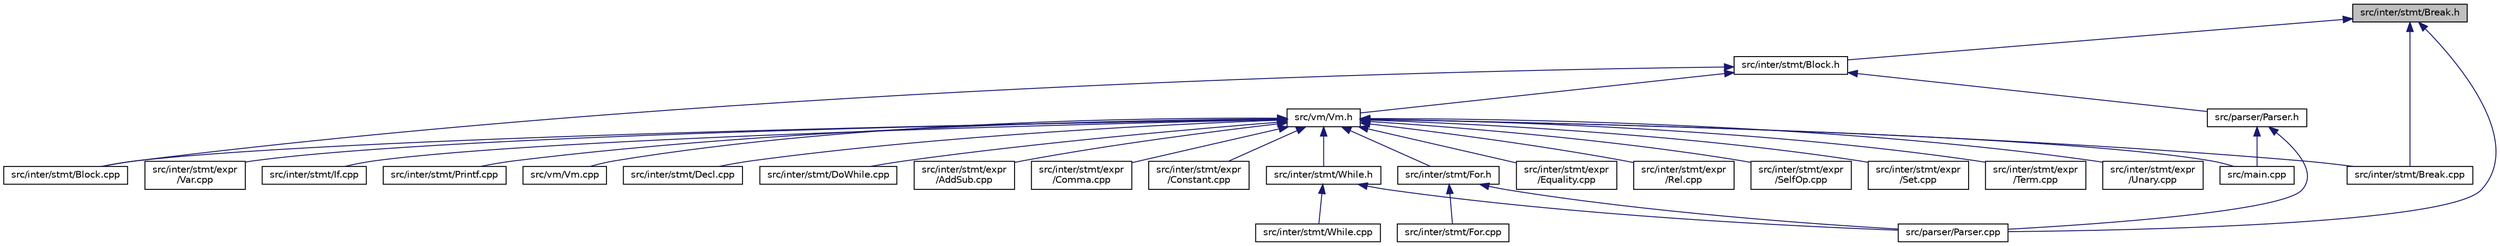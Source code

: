 digraph "src/inter/stmt/Break.h"
{
  edge [fontname="Helvetica",fontsize="10",labelfontname="Helvetica",labelfontsize="10"];
  node [fontname="Helvetica",fontsize="10",shape=record];
  Node7 [label="src/inter/stmt/Break.h",height=0.2,width=0.4,color="black", fillcolor="grey75", style="filled", fontcolor="black"];
  Node7 -> Node8 [dir="back",color="midnightblue",fontsize="10",style="solid"];
  Node8 [label="src/inter/stmt/Block.h",height=0.2,width=0.4,color="black", fillcolor="white", style="filled",URL="$_block_8h.html"];
  Node8 -> Node9 [dir="back",color="midnightblue",fontsize="10",style="solid"];
  Node9 [label="src/inter/stmt/Block.cpp",height=0.2,width=0.4,color="black", fillcolor="white", style="filled",URL="$_block_8cpp.html"];
  Node8 -> Node10 [dir="back",color="midnightblue",fontsize="10",style="solid"];
  Node10 [label="src/vm/Vm.h",height=0.2,width=0.4,color="black", fillcolor="white", style="filled",URL="$_vm_8h.html"];
  Node10 -> Node9 [dir="back",color="midnightblue",fontsize="10",style="solid"];
  Node10 -> Node11 [dir="back",color="midnightblue",fontsize="10",style="solid"];
  Node11 [label="src/inter/stmt/Break.cpp",height=0.2,width=0.4,color="black", fillcolor="white", style="filled",URL="$_break_8cpp.html"];
  Node10 -> Node12 [dir="back",color="midnightblue",fontsize="10",style="solid"];
  Node12 [label="src/inter/stmt/Decl.cpp",height=0.2,width=0.4,color="black", fillcolor="white", style="filled",URL="$_decl_8cpp.html"];
  Node10 -> Node13 [dir="back",color="midnightblue",fontsize="10",style="solid"];
  Node13 [label="src/inter/stmt/DoWhile.cpp",height=0.2,width=0.4,color="black", fillcolor="white", style="filled",URL="$_do_while_8cpp.html"];
  Node10 -> Node14 [dir="back",color="midnightblue",fontsize="10",style="solid"];
  Node14 [label="src/inter/stmt/expr\l/AddSub.cpp",height=0.2,width=0.4,color="black", fillcolor="white", style="filled",URL="$_add_sub_8cpp.html"];
  Node10 -> Node15 [dir="back",color="midnightblue",fontsize="10",style="solid"];
  Node15 [label="src/inter/stmt/expr\l/Comma.cpp",height=0.2,width=0.4,color="black", fillcolor="white", style="filled",URL="$_comma_8cpp.html"];
  Node10 -> Node16 [dir="back",color="midnightblue",fontsize="10",style="solid"];
  Node16 [label="src/inter/stmt/expr\l/Constant.cpp",height=0.2,width=0.4,color="black", fillcolor="white", style="filled",URL="$_constant_8cpp.html"];
  Node10 -> Node17 [dir="back",color="midnightblue",fontsize="10",style="solid"];
  Node17 [label="src/inter/stmt/expr\l/Equality.cpp",height=0.2,width=0.4,color="black", fillcolor="white", style="filled",URL="$_equality_8cpp.html"];
  Node10 -> Node18 [dir="back",color="midnightblue",fontsize="10",style="solid"];
  Node18 [label="src/inter/stmt/expr\l/Rel.cpp",height=0.2,width=0.4,color="black", fillcolor="white", style="filled",URL="$_rel_8cpp.html"];
  Node10 -> Node19 [dir="back",color="midnightblue",fontsize="10",style="solid"];
  Node19 [label="src/inter/stmt/expr\l/SelfOp.cpp",height=0.2,width=0.4,color="black", fillcolor="white", style="filled",URL="$_self_op_8cpp.html"];
  Node10 -> Node20 [dir="back",color="midnightblue",fontsize="10",style="solid"];
  Node20 [label="src/inter/stmt/expr\l/Set.cpp",height=0.2,width=0.4,color="black", fillcolor="white", style="filled",URL="$_set_8cpp.html"];
  Node10 -> Node21 [dir="back",color="midnightblue",fontsize="10",style="solid"];
  Node21 [label="src/inter/stmt/expr\l/Term.cpp",height=0.2,width=0.4,color="black", fillcolor="white", style="filled",URL="$_term_8cpp.html"];
  Node10 -> Node22 [dir="back",color="midnightblue",fontsize="10",style="solid"];
  Node22 [label="src/inter/stmt/expr\l/Unary.cpp",height=0.2,width=0.4,color="black", fillcolor="white", style="filled",URL="$_unary_8cpp.html"];
  Node10 -> Node23 [dir="back",color="midnightblue",fontsize="10",style="solid"];
  Node23 [label="src/inter/stmt/expr\l/Var.cpp",height=0.2,width=0.4,color="black", fillcolor="white", style="filled",URL="$_var_8cpp.html"];
  Node10 -> Node24 [dir="back",color="midnightblue",fontsize="10",style="solid"];
  Node24 [label="src/inter/stmt/For.h",height=0.2,width=0.4,color="black", fillcolor="white", style="filled",URL="$_for_8h.html"];
  Node24 -> Node25 [dir="back",color="midnightblue",fontsize="10",style="solid"];
  Node25 [label="src/inter/stmt/For.cpp",height=0.2,width=0.4,color="black", fillcolor="white", style="filled",URL="$_for_8cpp.html"];
  Node24 -> Node26 [dir="back",color="midnightblue",fontsize="10",style="solid"];
  Node26 [label="src/parser/Parser.cpp",height=0.2,width=0.4,color="black", fillcolor="white", style="filled",URL="$_parser_8cpp.html"];
  Node10 -> Node27 [dir="back",color="midnightblue",fontsize="10",style="solid"];
  Node27 [label="src/inter/stmt/If.cpp",height=0.2,width=0.4,color="black", fillcolor="white", style="filled",URL="$_if_8cpp.html"];
  Node10 -> Node28 [dir="back",color="midnightblue",fontsize="10",style="solid"];
  Node28 [label="src/inter/stmt/Printf.cpp",height=0.2,width=0.4,color="black", fillcolor="white", style="filled",URL="$_printf_8cpp.html"];
  Node10 -> Node29 [dir="back",color="midnightblue",fontsize="10",style="solid"];
  Node29 [label="src/inter/stmt/While.h",height=0.2,width=0.4,color="black", fillcolor="white", style="filled",URL="$_while_8h.html"];
  Node29 -> Node30 [dir="back",color="midnightblue",fontsize="10",style="solid"];
  Node30 [label="src/inter/stmt/While.cpp",height=0.2,width=0.4,color="black", fillcolor="white", style="filled",URL="$_while_8cpp.html"];
  Node29 -> Node26 [dir="back",color="midnightblue",fontsize="10",style="solid"];
  Node10 -> Node31 [dir="back",color="midnightblue",fontsize="10",style="solid"];
  Node31 [label="src/main.cpp",height=0.2,width=0.4,color="black", fillcolor="white", style="filled",URL="$main_8cpp.html"];
  Node10 -> Node32 [dir="back",color="midnightblue",fontsize="10",style="solid"];
  Node32 [label="src/vm/Vm.cpp",height=0.2,width=0.4,color="black", fillcolor="white", style="filled",URL="$_vm_8cpp.html"];
  Node8 -> Node33 [dir="back",color="midnightblue",fontsize="10",style="solid"];
  Node33 [label="src/parser/Parser.h",height=0.2,width=0.4,color="black", fillcolor="white", style="filled",URL="$_parser_8h.html"];
  Node33 -> Node31 [dir="back",color="midnightblue",fontsize="10",style="solid"];
  Node33 -> Node26 [dir="back",color="midnightblue",fontsize="10",style="solid"];
  Node7 -> Node11 [dir="back",color="midnightblue",fontsize="10",style="solid"];
  Node7 -> Node26 [dir="back",color="midnightblue",fontsize="10",style="solid"];
}
